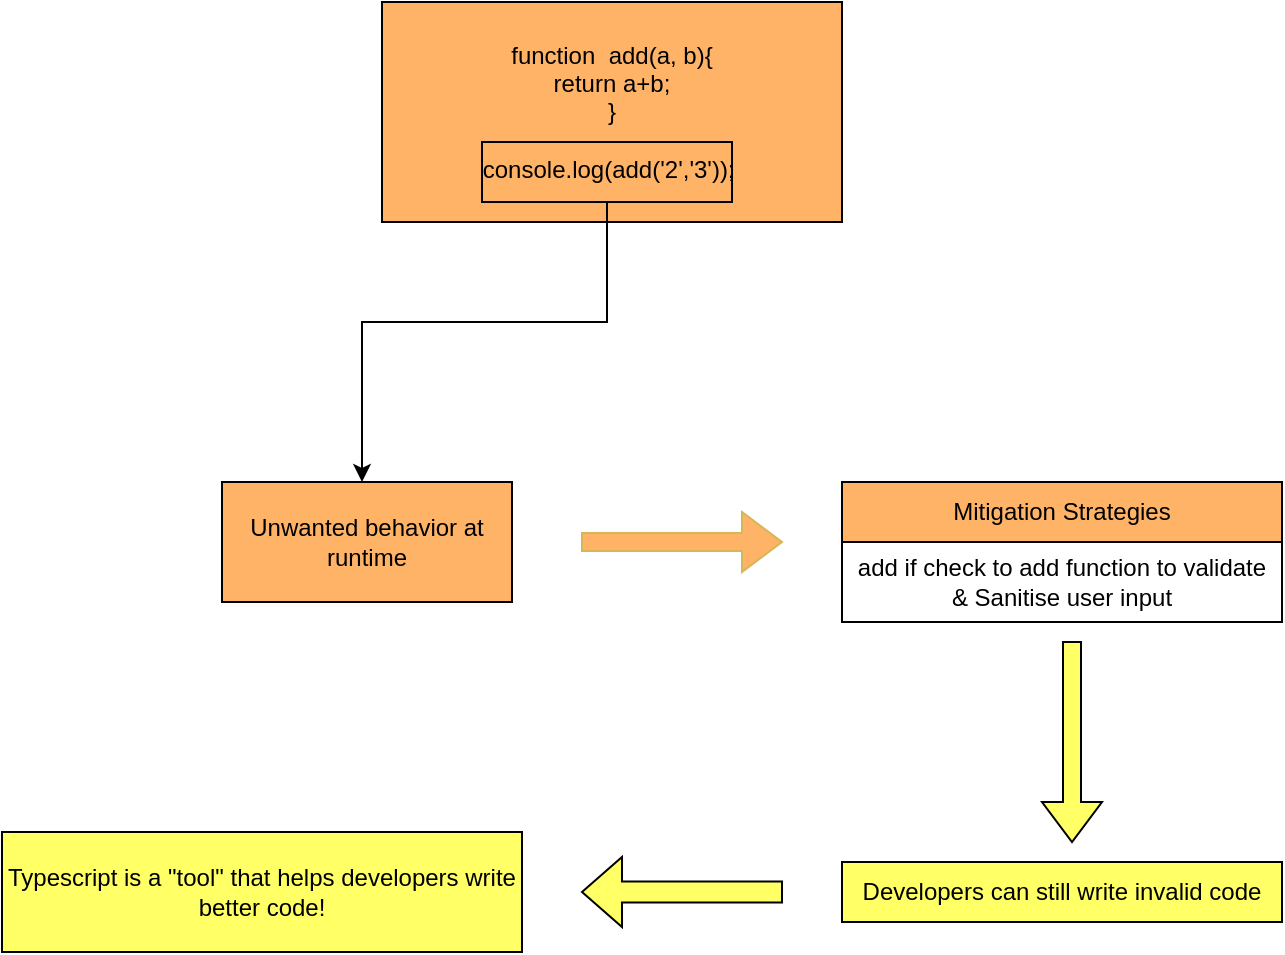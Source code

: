 <mxfile version="15.4.3" type="github">
  <diagram id="kgpKYQtTHZ0yAKxKKP6v" name="Page-1">
    <mxGraphModel dx="1269" dy="747" grid="1" gridSize="10" guides="1" tooltips="1" connect="1" arrows="1" fold="1" page="1" pageScale="1" pageWidth="850" pageHeight="1100" math="0" shadow="0">
      <root>
        <mxCell id="0" />
        <mxCell id="1" parent="0" />
        <mxCell id="lZHqk73Y39Q96WDbxgAT-1" value="function &amp;nbsp;add(a, b){&lt;br&gt;return a+b;&lt;br&gt;}&lt;br&gt;&lt;br&gt;console.log(add(&#39;2&#39;,&#39;3&#39;));&amp;nbsp;" style="rounded=0;whiteSpace=wrap;html=1;fillColor=#FFB366;" vertex="1" parent="1">
          <mxGeometry x="360" y="130" width="230" height="110" as="geometry" />
        </mxCell>
        <mxCell id="lZHqk73Y39Q96WDbxgAT-2" value="" style="rounded=0;whiteSpace=wrap;html=1;labelBackgroundColor=#FFB366;fillColor=none;" vertex="1" parent="1">
          <mxGeometry x="410" y="200" width="125" height="30" as="geometry" />
        </mxCell>
        <mxCell id="lZHqk73Y39Q96WDbxgAT-3" value="" style="endArrow=classic;html=1;rounded=0;edgeStyle=orthogonalEdgeStyle;" edge="1" parent="1" source="lZHqk73Y39Q96WDbxgAT-2">
          <mxGeometry width="50" height="50" relative="1" as="geometry">
            <mxPoint x="400" y="410" as="sourcePoint" />
            <mxPoint x="350" y="370" as="targetPoint" />
            <Array as="points">
              <mxPoint x="473" y="290" />
              <mxPoint x="350" y="290" />
              <mxPoint x="350" y="360" />
            </Array>
          </mxGeometry>
        </mxCell>
        <mxCell id="lZHqk73Y39Q96WDbxgAT-4" value="Unwanted behavior at runtime" style="rounded=0;whiteSpace=wrap;html=1;labelBackgroundColor=none;fillColor=#FFB366;strokeColor=#000000;" vertex="1" parent="1">
          <mxGeometry x="280" y="370" width="145" height="60" as="geometry" />
        </mxCell>
        <mxCell id="lZHqk73Y39Q96WDbxgAT-5" value="" style="shape=singleArrow;whiteSpace=wrap;html=1;labelBackgroundColor=none;fillColor=#FFB366;strokeColor=#d6b656;" vertex="1" parent="1">
          <mxGeometry x="460" y="385" width="100" height="30" as="geometry" />
        </mxCell>
        <mxCell id="lZHqk73Y39Q96WDbxgAT-6" value="Mitigation Strategies" style="rounded=0;whiteSpace=wrap;html=1;labelBackgroundColor=none;strokeColor=#000000;fillColor=#FFB366;" vertex="1" parent="1">
          <mxGeometry x="590" y="370" width="220" height="30" as="geometry" />
        </mxCell>
        <mxCell id="lZHqk73Y39Q96WDbxgAT-7" value="add if check to add function to validate &amp;nbsp;&amp;amp; Sanitise user input&amp;nbsp;" style="rounded=0;whiteSpace=wrap;html=1;labelBackgroundColor=none;strokeColor=#000000;fillColor=default;" vertex="1" parent="1">
          <mxGeometry x="590" y="400" width="220" height="40" as="geometry" />
        </mxCell>
        <mxCell id="lZHqk73Y39Q96WDbxgAT-8" value="" style="shape=singleArrow;direction=south;whiteSpace=wrap;html=1;labelBackgroundColor=none;strokeColor=#000000;fillColor=#FFFF66;" vertex="1" parent="1">
          <mxGeometry x="690" y="450" width="30" height="100" as="geometry" />
        </mxCell>
        <mxCell id="lZHqk73Y39Q96WDbxgAT-9" value="Developers can still write invalid code" style="rounded=0;whiteSpace=wrap;html=1;labelBackgroundColor=none;strokeColor=#000000;fillColor=#FFFF66;" vertex="1" parent="1">
          <mxGeometry x="590" y="560" width="220" height="30" as="geometry" />
        </mxCell>
        <mxCell id="lZHqk73Y39Q96WDbxgAT-10" value="" style="shape=singleArrow;direction=west;whiteSpace=wrap;html=1;labelBackgroundColor=none;strokeColor=#000000;fillColor=#FFFF66;" vertex="1" parent="1">
          <mxGeometry x="460" y="557.5" width="100" height="35" as="geometry" />
        </mxCell>
        <mxCell id="lZHqk73Y39Q96WDbxgAT-11" value="Typescript is a &quot;tool&quot; that helps developers write better code!" style="rounded=0;whiteSpace=wrap;html=1;labelBackgroundColor=none;strokeColor=#000000;fillColor=#FFFF66;" vertex="1" parent="1">
          <mxGeometry x="170" y="545" width="260" height="60" as="geometry" />
        </mxCell>
      </root>
    </mxGraphModel>
  </diagram>
</mxfile>
